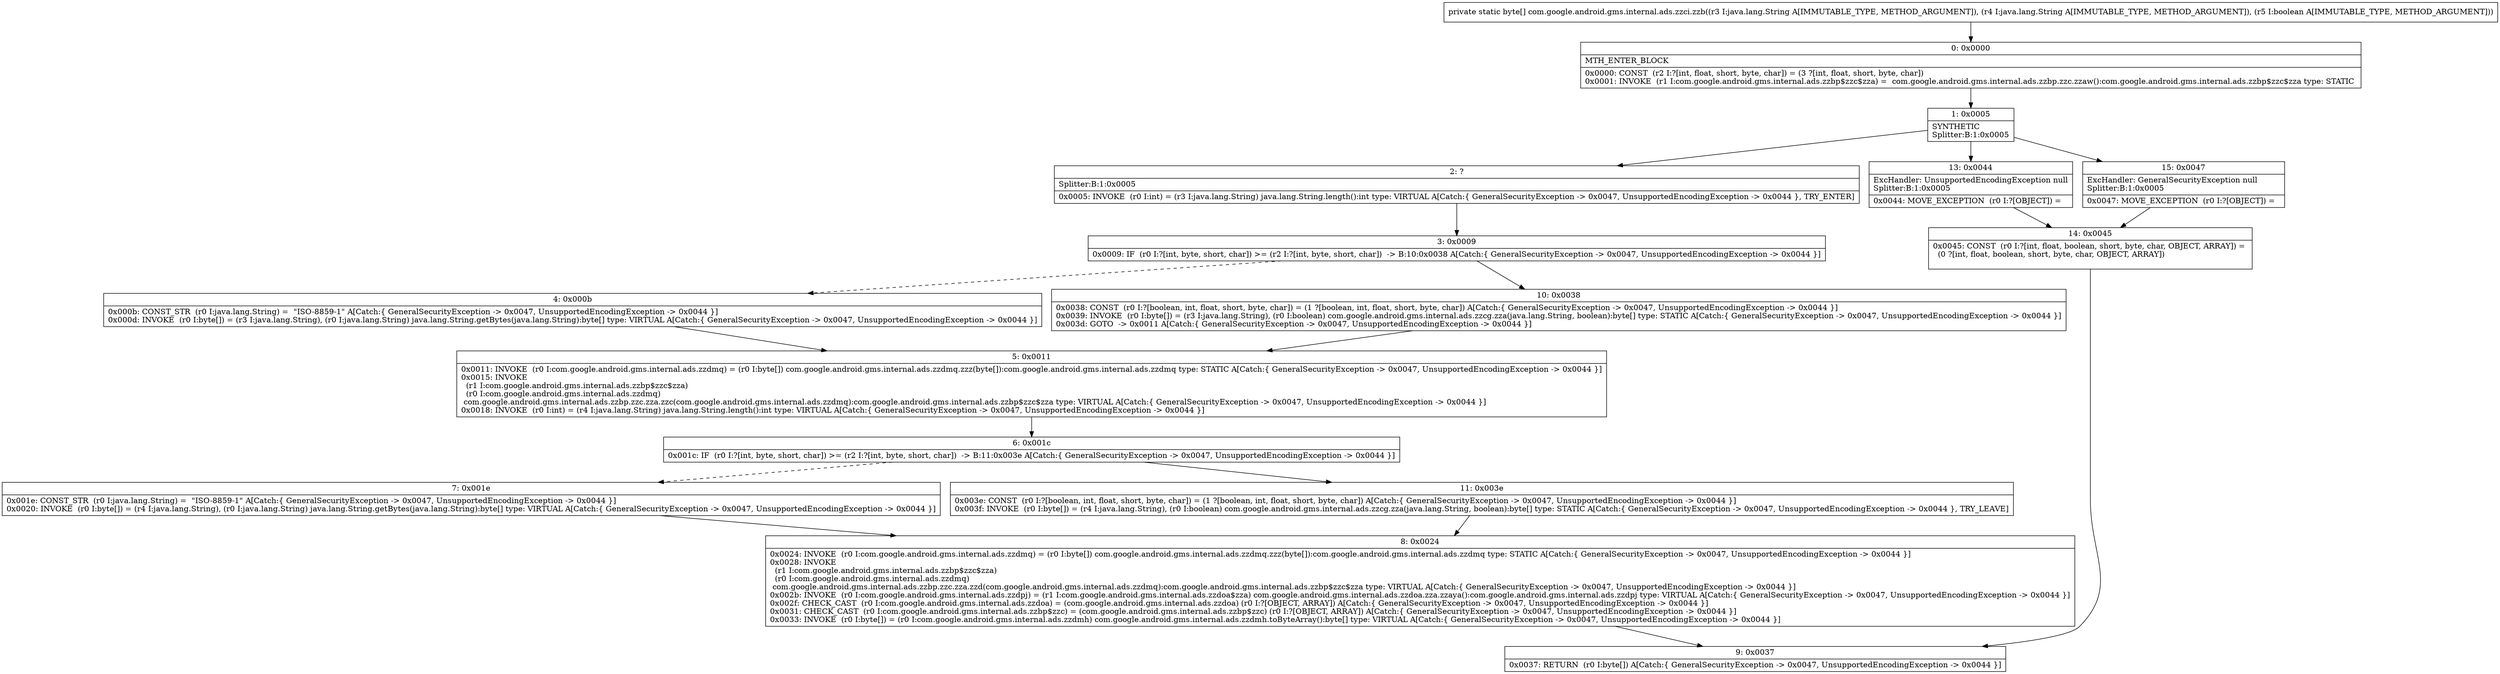 digraph "CFG forcom.google.android.gms.internal.ads.zzci.zzb(Ljava\/lang\/String;Ljava\/lang\/String;Z)[B" {
Node_0 [shape=record,label="{0\:\ 0x0000|MTH_ENTER_BLOCK\l|0x0000: CONST  (r2 I:?[int, float, short, byte, char]) = (3 ?[int, float, short, byte, char]) \l0x0001: INVOKE  (r1 I:com.google.android.gms.internal.ads.zzbp$zzc$zza) =  com.google.android.gms.internal.ads.zzbp.zzc.zzaw():com.google.android.gms.internal.ads.zzbp$zzc$zza type: STATIC \l}"];
Node_1 [shape=record,label="{1\:\ 0x0005|SYNTHETIC\lSplitter:B:1:0x0005\l}"];
Node_2 [shape=record,label="{2\:\ ?|Splitter:B:1:0x0005\l|0x0005: INVOKE  (r0 I:int) = (r3 I:java.lang.String) java.lang.String.length():int type: VIRTUAL A[Catch:\{ GeneralSecurityException \-\> 0x0047, UnsupportedEncodingException \-\> 0x0044 \}, TRY_ENTER]\l}"];
Node_3 [shape=record,label="{3\:\ 0x0009|0x0009: IF  (r0 I:?[int, byte, short, char]) \>= (r2 I:?[int, byte, short, char])  \-\> B:10:0x0038 A[Catch:\{ GeneralSecurityException \-\> 0x0047, UnsupportedEncodingException \-\> 0x0044 \}]\l}"];
Node_4 [shape=record,label="{4\:\ 0x000b|0x000b: CONST_STR  (r0 I:java.lang.String) =  \"ISO\-8859\-1\" A[Catch:\{ GeneralSecurityException \-\> 0x0047, UnsupportedEncodingException \-\> 0x0044 \}]\l0x000d: INVOKE  (r0 I:byte[]) = (r3 I:java.lang.String), (r0 I:java.lang.String) java.lang.String.getBytes(java.lang.String):byte[] type: VIRTUAL A[Catch:\{ GeneralSecurityException \-\> 0x0047, UnsupportedEncodingException \-\> 0x0044 \}]\l}"];
Node_5 [shape=record,label="{5\:\ 0x0011|0x0011: INVOKE  (r0 I:com.google.android.gms.internal.ads.zzdmq) = (r0 I:byte[]) com.google.android.gms.internal.ads.zzdmq.zzz(byte[]):com.google.android.gms.internal.ads.zzdmq type: STATIC A[Catch:\{ GeneralSecurityException \-\> 0x0047, UnsupportedEncodingException \-\> 0x0044 \}]\l0x0015: INVOKE  \l  (r1 I:com.google.android.gms.internal.ads.zzbp$zzc$zza)\l  (r0 I:com.google.android.gms.internal.ads.zzdmq)\l com.google.android.gms.internal.ads.zzbp.zzc.zza.zzc(com.google.android.gms.internal.ads.zzdmq):com.google.android.gms.internal.ads.zzbp$zzc$zza type: VIRTUAL A[Catch:\{ GeneralSecurityException \-\> 0x0047, UnsupportedEncodingException \-\> 0x0044 \}]\l0x0018: INVOKE  (r0 I:int) = (r4 I:java.lang.String) java.lang.String.length():int type: VIRTUAL A[Catch:\{ GeneralSecurityException \-\> 0x0047, UnsupportedEncodingException \-\> 0x0044 \}]\l}"];
Node_6 [shape=record,label="{6\:\ 0x001c|0x001c: IF  (r0 I:?[int, byte, short, char]) \>= (r2 I:?[int, byte, short, char])  \-\> B:11:0x003e A[Catch:\{ GeneralSecurityException \-\> 0x0047, UnsupportedEncodingException \-\> 0x0044 \}]\l}"];
Node_7 [shape=record,label="{7\:\ 0x001e|0x001e: CONST_STR  (r0 I:java.lang.String) =  \"ISO\-8859\-1\" A[Catch:\{ GeneralSecurityException \-\> 0x0047, UnsupportedEncodingException \-\> 0x0044 \}]\l0x0020: INVOKE  (r0 I:byte[]) = (r4 I:java.lang.String), (r0 I:java.lang.String) java.lang.String.getBytes(java.lang.String):byte[] type: VIRTUAL A[Catch:\{ GeneralSecurityException \-\> 0x0047, UnsupportedEncodingException \-\> 0x0044 \}]\l}"];
Node_8 [shape=record,label="{8\:\ 0x0024|0x0024: INVOKE  (r0 I:com.google.android.gms.internal.ads.zzdmq) = (r0 I:byte[]) com.google.android.gms.internal.ads.zzdmq.zzz(byte[]):com.google.android.gms.internal.ads.zzdmq type: STATIC A[Catch:\{ GeneralSecurityException \-\> 0x0047, UnsupportedEncodingException \-\> 0x0044 \}]\l0x0028: INVOKE  \l  (r1 I:com.google.android.gms.internal.ads.zzbp$zzc$zza)\l  (r0 I:com.google.android.gms.internal.ads.zzdmq)\l com.google.android.gms.internal.ads.zzbp.zzc.zza.zzd(com.google.android.gms.internal.ads.zzdmq):com.google.android.gms.internal.ads.zzbp$zzc$zza type: VIRTUAL A[Catch:\{ GeneralSecurityException \-\> 0x0047, UnsupportedEncodingException \-\> 0x0044 \}]\l0x002b: INVOKE  (r0 I:com.google.android.gms.internal.ads.zzdpj) = (r1 I:com.google.android.gms.internal.ads.zzdoa$zza) com.google.android.gms.internal.ads.zzdoa.zza.zzaya():com.google.android.gms.internal.ads.zzdpj type: VIRTUAL A[Catch:\{ GeneralSecurityException \-\> 0x0047, UnsupportedEncodingException \-\> 0x0044 \}]\l0x002f: CHECK_CAST  (r0 I:com.google.android.gms.internal.ads.zzdoa) = (com.google.android.gms.internal.ads.zzdoa) (r0 I:?[OBJECT, ARRAY]) A[Catch:\{ GeneralSecurityException \-\> 0x0047, UnsupportedEncodingException \-\> 0x0044 \}]\l0x0031: CHECK_CAST  (r0 I:com.google.android.gms.internal.ads.zzbp$zzc) = (com.google.android.gms.internal.ads.zzbp$zzc) (r0 I:?[OBJECT, ARRAY]) A[Catch:\{ GeneralSecurityException \-\> 0x0047, UnsupportedEncodingException \-\> 0x0044 \}]\l0x0033: INVOKE  (r0 I:byte[]) = (r0 I:com.google.android.gms.internal.ads.zzdmh) com.google.android.gms.internal.ads.zzdmh.toByteArray():byte[] type: VIRTUAL A[Catch:\{ GeneralSecurityException \-\> 0x0047, UnsupportedEncodingException \-\> 0x0044 \}]\l}"];
Node_9 [shape=record,label="{9\:\ 0x0037|0x0037: RETURN  (r0 I:byte[]) A[Catch:\{ GeneralSecurityException \-\> 0x0047, UnsupportedEncodingException \-\> 0x0044 \}]\l}"];
Node_10 [shape=record,label="{10\:\ 0x0038|0x0038: CONST  (r0 I:?[boolean, int, float, short, byte, char]) = (1 ?[boolean, int, float, short, byte, char]) A[Catch:\{ GeneralSecurityException \-\> 0x0047, UnsupportedEncodingException \-\> 0x0044 \}]\l0x0039: INVOKE  (r0 I:byte[]) = (r3 I:java.lang.String), (r0 I:boolean) com.google.android.gms.internal.ads.zzcg.zza(java.lang.String, boolean):byte[] type: STATIC A[Catch:\{ GeneralSecurityException \-\> 0x0047, UnsupportedEncodingException \-\> 0x0044 \}]\l0x003d: GOTO  \-\> 0x0011 A[Catch:\{ GeneralSecurityException \-\> 0x0047, UnsupportedEncodingException \-\> 0x0044 \}]\l}"];
Node_11 [shape=record,label="{11\:\ 0x003e|0x003e: CONST  (r0 I:?[boolean, int, float, short, byte, char]) = (1 ?[boolean, int, float, short, byte, char]) A[Catch:\{ GeneralSecurityException \-\> 0x0047, UnsupportedEncodingException \-\> 0x0044 \}]\l0x003f: INVOKE  (r0 I:byte[]) = (r4 I:java.lang.String), (r0 I:boolean) com.google.android.gms.internal.ads.zzcg.zza(java.lang.String, boolean):byte[] type: STATIC A[Catch:\{ GeneralSecurityException \-\> 0x0047, UnsupportedEncodingException \-\> 0x0044 \}, TRY_LEAVE]\l}"];
Node_13 [shape=record,label="{13\:\ 0x0044|ExcHandler: UnsupportedEncodingException null\lSplitter:B:1:0x0005\l|0x0044: MOVE_EXCEPTION  (r0 I:?[OBJECT]) =  \l}"];
Node_14 [shape=record,label="{14\:\ 0x0045|0x0045: CONST  (r0 I:?[int, float, boolean, short, byte, char, OBJECT, ARRAY]) = \l  (0 ?[int, float, boolean, short, byte, char, OBJECT, ARRAY])\l \l}"];
Node_15 [shape=record,label="{15\:\ 0x0047|ExcHandler: GeneralSecurityException null\lSplitter:B:1:0x0005\l|0x0047: MOVE_EXCEPTION  (r0 I:?[OBJECT]) =  \l}"];
MethodNode[shape=record,label="{private static byte[] com.google.android.gms.internal.ads.zzci.zzb((r3 I:java.lang.String A[IMMUTABLE_TYPE, METHOD_ARGUMENT]), (r4 I:java.lang.String A[IMMUTABLE_TYPE, METHOD_ARGUMENT]), (r5 I:boolean A[IMMUTABLE_TYPE, METHOD_ARGUMENT])) }"];
MethodNode -> Node_0;
Node_0 -> Node_1;
Node_1 -> Node_2;
Node_1 -> Node_15;
Node_1 -> Node_13;
Node_2 -> Node_3;
Node_3 -> Node_4[style=dashed];
Node_3 -> Node_10;
Node_4 -> Node_5;
Node_5 -> Node_6;
Node_6 -> Node_7[style=dashed];
Node_6 -> Node_11;
Node_7 -> Node_8;
Node_8 -> Node_9;
Node_10 -> Node_5;
Node_11 -> Node_8;
Node_13 -> Node_14;
Node_14 -> Node_9;
Node_15 -> Node_14;
}

